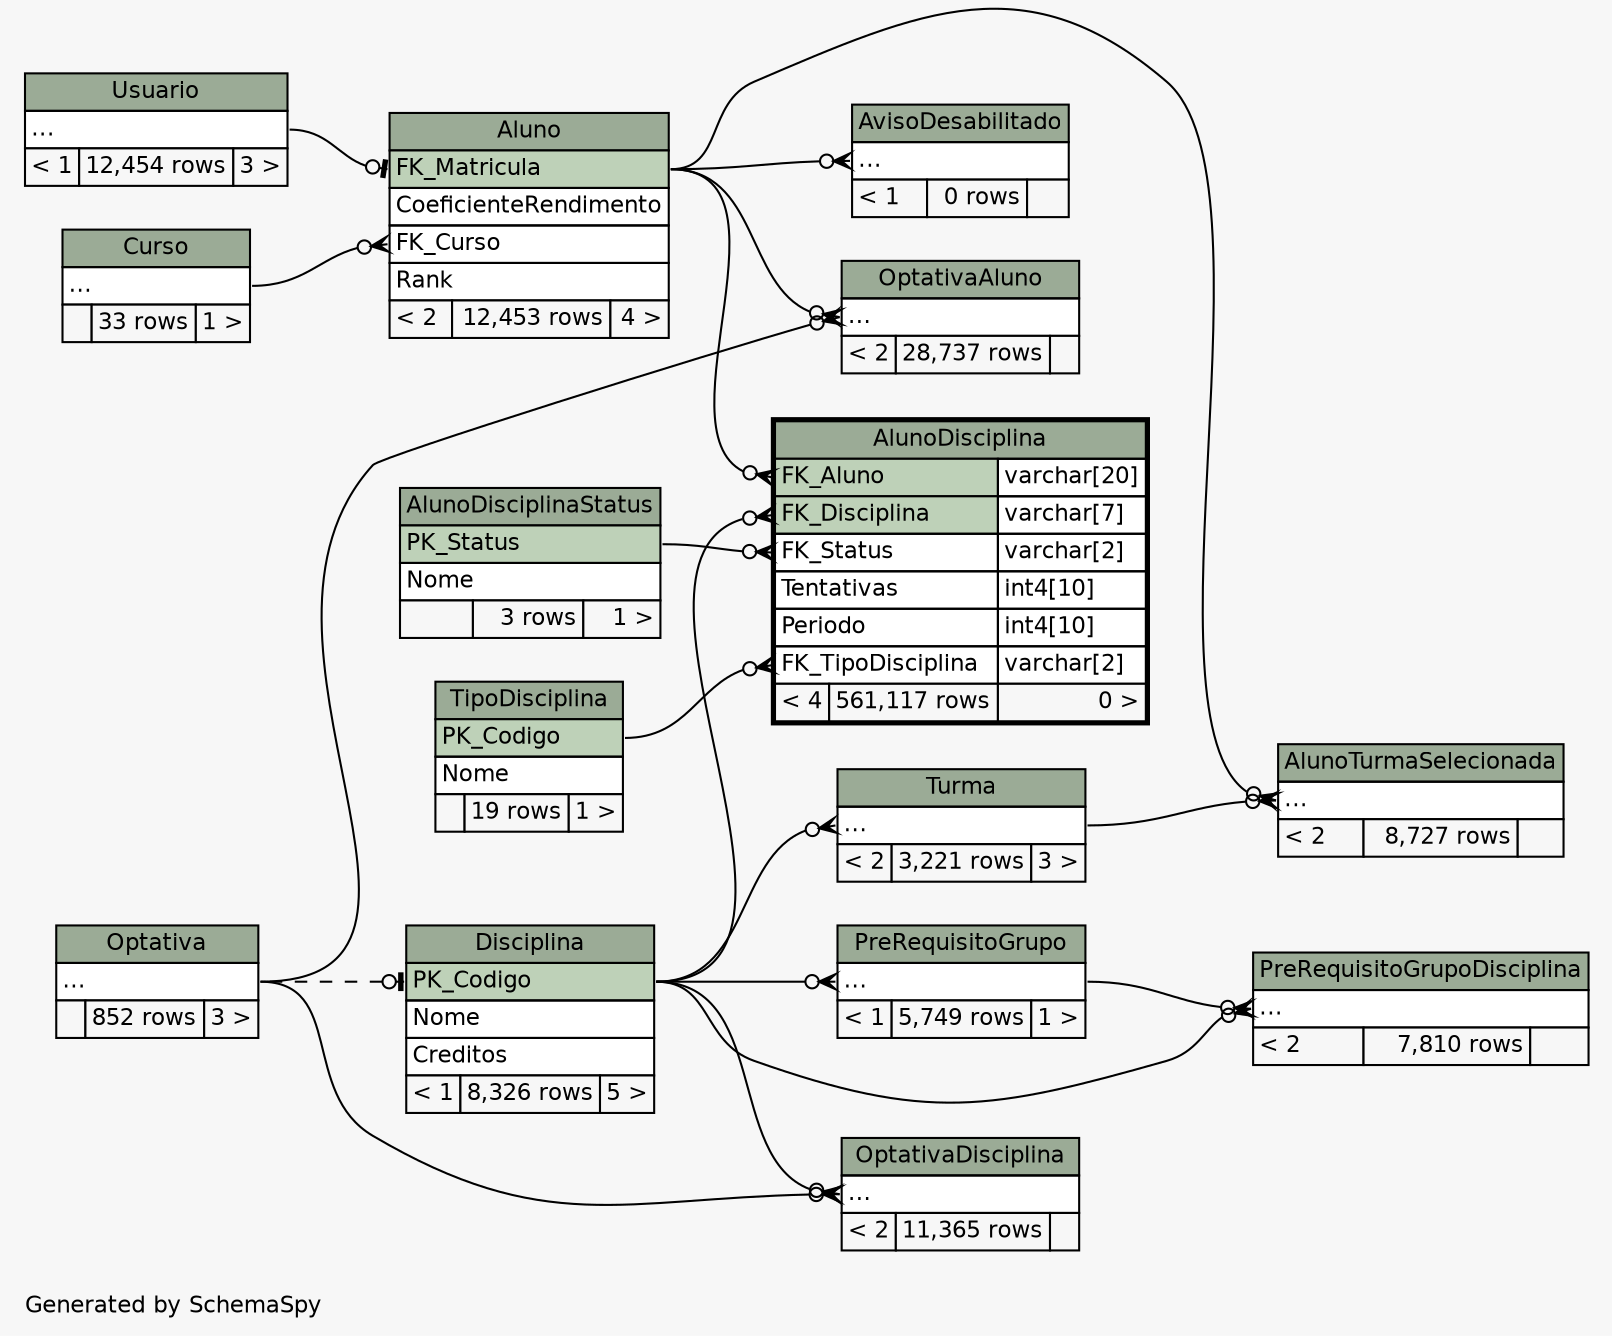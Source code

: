 // dot 2.36.0 on Linux 3.13.0-24-generic
// SchemaSpy rev 590
digraph "impliedTwoDegreesRelationshipsDiagram" {
  graph [
    rankdir="RL"
    bgcolor="#f7f7f7"
    label="\nGenerated by SchemaSpy"
    labeljust="l"
    nodesep="0.18"
    ranksep="0.46"
    fontname="Helvetica"
    fontsize="11"
  ];
  node [
    fontname="Helvetica"
    fontsize="11"
    shape="plaintext"
  ];
  edge [
    arrowsize="0.8"
  ];
  "Aluno":"FK_Curso":w -> "Curso":"elipses":e [arrowhead=none dir=back arrowtail=crowodot];
  "Aluno":"FK_Matricula":w -> "Usuario":"elipses":e [arrowhead=none dir=back arrowtail=teeodot];
  "AlunoDisciplina":"FK_Aluno":w -> "Aluno":"FK_Matricula":e [arrowhead=none dir=back arrowtail=crowodot];
  "AlunoDisciplina":"FK_Disciplina":w -> "Disciplina":"PK_Codigo":e [arrowhead=none dir=back arrowtail=crowodot];
  "AlunoDisciplina":"FK_Status":w -> "AlunoDisciplinaStatus":"PK_Status":e [arrowhead=none dir=back arrowtail=crowodot];
  "AlunoDisciplina":"FK_TipoDisciplina":w -> "TipoDisciplina":"PK_Codigo":e [arrowhead=none dir=back arrowtail=crowodot];
  "AlunoTurmaSelecionada":"elipses":w -> "Aluno":"FK_Matricula":e [arrowhead=none dir=back arrowtail=crowodot];
  "AlunoTurmaSelecionada":"elipses":w -> "Turma":"elipses":e [arrowhead=none dir=back arrowtail=crowodot];
  "AvisoDesabilitado":"elipses":w -> "Aluno":"FK_Matricula":e [arrowhead=none dir=back arrowtail=crowodot];
  "Disciplina":"PK_Codigo":w -> "Optativa":"elipses":e [arrowhead=none dir=back arrowtail=teeodot style=dashed];
  "OptativaAluno":"elipses":w -> "Aluno":"FK_Matricula":e [arrowhead=none dir=back arrowtail=crowodot];
  "OptativaAluno":"elipses":w -> "Optativa":"elipses":e [arrowhead=none dir=back arrowtail=crowodot];
  "OptativaDisciplina":"elipses":w -> "Disciplina":"PK_Codigo":e [arrowhead=none dir=back arrowtail=crowodot];
  "OptativaDisciplina":"elipses":w -> "Optativa":"elipses":e [arrowhead=none dir=back arrowtail=crowodot];
  "PreRequisitoGrupo":"elipses":w -> "Disciplina":"PK_Codigo":e [arrowhead=none dir=back arrowtail=crowodot];
  "PreRequisitoGrupoDisciplina":"elipses":w -> "Disciplina":"PK_Codigo":e [arrowhead=none dir=back arrowtail=crowodot];
  "PreRequisitoGrupoDisciplina":"elipses":w -> "PreRequisitoGrupo":"elipses":e [arrowhead=none dir=back arrowtail=crowodot];
  "Turma":"elipses":w -> "Disciplina":"PK_Codigo":e [arrowhead=none dir=back arrowtail=crowodot];
  "Aluno" [
    label=<
    <TABLE BORDER="0" CELLBORDER="1" CELLSPACING="0" BGCOLOR="#ffffff">
      <TR><TD COLSPAN="3" BGCOLOR="#9bab96" ALIGN="CENTER">Aluno</TD></TR>
      <TR><TD PORT="FK_Matricula" COLSPAN="3" BGCOLOR="#bed1b8" ALIGN="LEFT">FK_Matricula</TD></TR>
      <TR><TD PORT="CoeficienteRendimento" COLSPAN="3" ALIGN="LEFT">CoeficienteRendimento</TD></TR>
      <TR><TD PORT="FK_Curso" COLSPAN="3" ALIGN="LEFT">FK_Curso</TD></TR>
      <TR><TD PORT="Rank" COLSPAN="3" ALIGN="LEFT">Rank</TD></TR>
      <TR><TD ALIGN="LEFT" BGCOLOR="#f7f7f7">&lt; 2</TD><TD ALIGN="RIGHT" BGCOLOR="#f7f7f7">12,453 rows</TD><TD ALIGN="RIGHT" BGCOLOR="#f7f7f7">4 &gt;</TD></TR>
    </TABLE>>
    URL="Aluno.html"
    tooltip="Aluno"
  ];
  "AlunoDisciplina" [
    label=<
    <TABLE BORDER="2" CELLBORDER="1" CELLSPACING="0" BGCOLOR="#ffffff">
      <TR><TD COLSPAN="3" BGCOLOR="#9bab96" ALIGN="CENTER">AlunoDisciplina</TD></TR>
      <TR><TD PORT="FK_Aluno" COLSPAN="2" BGCOLOR="#bed1b8" ALIGN="LEFT">FK_Aluno</TD><TD PORT="FK_Aluno.type" ALIGN="LEFT">varchar[20]</TD></TR>
      <TR><TD PORT="FK_Disciplina" COLSPAN="2" BGCOLOR="#bed1b8" ALIGN="LEFT">FK_Disciplina</TD><TD PORT="FK_Disciplina.type" ALIGN="LEFT">varchar[7]</TD></TR>
      <TR><TD PORT="FK_Status" COLSPAN="2" ALIGN="LEFT">FK_Status</TD><TD PORT="FK_Status.type" ALIGN="LEFT">varchar[2]</TD></TR>
      <TR><TD PORT="Tentativas" COLSPAN="2" ALIGN="LEFT">Tentativas</TD><TD PORT="Tentativas.type" ALIGN="LEFT">int4[10]</TD></TR>
      <TR><TD PORT="Periodo" COLSPAN="2" ALIGN="LEFT">Periodo</TD><TD PORT="Periodo.type" ALIGN="LEFT">int4[10]</TD></TR>
      <TR><TD PORT="FK_TipoDisciplina" COLSPAN="2" ALIGN="LEFT">FK_TipoDisciplina</TD><TD PORT="FK_TipoDisciplina.type" ALIGN="LEFT">varchar[2]</TD></TR>
      <TR><TD ALIGN="LEFT" BGCOLOR="#f7f7f7">&lt; 4</TD><TD ALIGN="RIGHT" BGCOLOR="#f7f7f7">561,117 rows</TD><TD ALIGN="RIGHT" BGCOLOR="#f7f7f7">0 &gt;</TD></TR>
    </TABLE>>
    URL="AlunoDisciplina.html"
    tooltip="AlunoDisciplina"
  ];
  "AlunoDisciplinaStatus" [
    label=<
    <TABLE BORDER="0" CELLBORDER="1" CELLSPACING="0" BGCOLOR="#ffffff">
      <TR><TD COLSPAN="3" BGCOLOR="#9bab96" ALIGN="CENTER">AlunoDisciplinaStatus</TD></TR>
      <TR><TD PORT="PK_Status" COLSPAN="3" BGCOLOR="#bed1b8" ALIGN="LEFT">PK_Status</TD></TR>
      <TR><TD PORT="Nome" COLSPAN="3" ALIGN="LEFT">Nome</TD></TR>
      <TR><TD ALIGN="LEFT" BGCOLOR="#f7f7f7">  </TD><TD ALIGN="RIGHT" BGCOLOR="#f7f7f7">3 rows</TD><TD ALIGN="RIGHT" BGCOLOR="#f7f7f7">1 &gt;</TD></TR>
    </TABLE>>
    URL="AlunoDisciplinaStatus.html"
    tooltip="AlunoDisciplinaStatus"
  ];
  "AlunoTurmaSelecionada" [
    label=<
    <TABLE BORDER="0" CELLBORDER="1" CELLSPACING="0" BGCOLOR="#ffffff">
      <TR><TD COLSPAN="3" BGCOLOR="#9bab96" ALIGN="CENTER">AlunoTurmaSelecionada</TD></TR>
      <TR><TD PORT="elipses" COLSPAN="3" ALIGN="LEFT">...</TD></TR>
      <TR><TD ALIGN="LEFT" BGCOLOR="#f7f7f7">&lt; 2</TD><TD ALIGN="RIGHT" BGCOLOR="#f7f7f7">8,727 rows</TD><TD ALIGN="RIGHT" BGCOLOR="#f7f7f7">  </TD></TR>
    </TABLE>>
    URL="AlunoTurmaSelecionada.html"
    tooltip="AlunoTurmaSelecionada"
  ];
  "AvisoDesabilitado" [
    label=<
    <TABLE BORDER="0" CELLBORDER="1" CELLSPACING="0" BGCOLOR="#ffffff">
      <TR><TD COLSPAN="3" BGCOLOR="#9bab96" ALIGN="CENTER">AvisoDesabilitado</TD></TR>
      <TR><TD PORT="elipses" COLSPAN="3" ALIGN="LEFT">...</TD></TR>
      <TR><TD ALIGN="LEFT" BGCOLOR="#f7f7f7">&lt; 1</TD><TD ALIGN="RIGHT" BGCOLOR="#f7f7f7">0 rows</TD><TD ALIGN="RIGHT" BGCOLOR="#f7f7f7">  </TD></TR>
    </TABLE>>
    URL="AvisoDesabilitado.html"
    tooltip="AvisoDesabilitado"
  ];
  "Curso" [
    label=<
    <TABLE BORDER="0" CELLBORDER="1" CELLSPACING="0" BGCOLOR="#ffffff">
      <TR><TD COLSPAN="3" BGCOLOR="#9bab96" ALIGN="CENTER">Curso</TD></TR>
      <TR><TD PORT="elipses" COLSPAN="3" ALIGN="LEFT">...</TD></TR>
      <TR><TD ALIGN="LEFT" BGCOLOR="#f7f7f7">  </TD><TD ALIGN="RIGHT" BGCOLOR="#f7f7f7">33 rows</TD><TD ALIGN="RIGHT" BGCOLOR="#f7f7f7">1 &gt;</TD></TR>
    </TABLE>>
    URL="Curso.html"
    tooltip="Curso"
  ];
  "Disciplina" [
    label=<
    <TABLE BORDER="0" CELLBORDER="1" CELLSPACING="0" BGCOLOR="#ffffff">
      <TR><TD COLSPAN="3" BGCOLOR="#9bab96" ALIGN="CENTER">Disciplina</TD></TR>
      <TR><TD PORT="PK_Codigo" COLSPAN="3" BGCOLOR="#bed1b8" ALIGN="LEFT">PK_Codigo</TD></TR>
      <TR><TD PORT="Nome" COLSPAN="3" ALIGN="LEFT">Nome</TD></TR>
      <TR><TD PORT="Creditos" COLSPAN="3" ALIGN="LEFT">Creditos</TD></TR>
      <TR><TD ALIGN="LEFT" BGCOLOR="#f7f7f7">&lt; 1</TD><TD ALIGN="RIGHT" BGCOLOR="#f7f7f7">8,326 rows</TD><TD ALIGN="RIGHT" BGCOLOR="#f7f7f7">5 &gt;</TD></TR>
    </TABLE>>
    URL="Disciplina.html"
    tooltip="Disciplina"
  ];
  "Optativa" [
    label=<
    <TABLE BORDER="0" CELLBORDER="1" CELLSPACING="0" BGCOLOR="#ffffff">
      <TR><TD COLSPAN="3" BGCOLOR="#9bab96" ALIGN="CENTER">Optativa</TD></TR>
      <TR><TD PORT="elipses" COLSPAN="3" ALIGN="LEFT">...</TD></TR>
      <TR><TD ALIGN="LEFT" BGCOLOR="#f7f7f7">  </TD><TD ALIGN="RIGHT" BGCOLOR="#f7f7f7">852 rows</TD><TD ALIGN="RIGHT" BGCOLOR="#f7f7f7">3 &gt;</TD></TR>
    </TABLE>>
    URL="Optativa.html"
    tooltip="Optativa"
  ];
  "OptativaAluno" [
    label=<
    <TABLE BORDER="0" CELLBORDER="1" CELLSPACING="0" BGCOLOR="#ffffff">
      <TR><TD COLSPAN="3" BGCOLOR="#9bab96" ALIGN="CENTER">OptativaAluno</TD></TR>
      <TR><TD PORT="elipses" COLSPAN="3" ALIGN="LEFT">...</TD></TR>
      <TR><TD ALIGN="LEFT" BGCOLOR="#f7f7f7">&lt; 2</TD><TD ALIGN="RIGHT" BGCOLOR="#f7f7f7">28,737 rows</TD><TD ALIGN="RIGHT" BGCOLOR="#f7f7f7">  </TD></TR>
    </TABLE>>
    URL="OptativaAluno.html"
    tooltip="OptativaAluno"
  ];
  "OptativaDisciplina" [
    label=<
    <TABLE BORDER="0" CELLBORDER="1" CELLSPACING="0" BGCOLOR="#ffffff">
      <TR><TD COLSPAN="3" BGCOLOR="#9bab96" ALIGN="CENTER">OptativaDisciplina</TD></TR>
      <TR><TD PORT="elipses" COLSPAN="3" ALIGN="LEFT">...</TD></TR>
      <TR><TD ALIGN="LEFT" BGCOLOR="#f7f7f7">&lt; 2</TD><TD ALIGN="RIGHT" BGCOLOR="#f7f7f7">11,365 rows</TD><TD ALIGN="RIGHT" BGCOLOR="#f7f7f7">  </TD></TR>
    </TABLE>>
    URL="OptativaDisciplina.html"
    tooltip="OptativaDisciplina"
  ];
  "PreRequisitoGrupo" [
    label=<
    <TABLE BORDER="0" CELLBORDER="1" CELLSPACING="0" BGCOLOR="#ffffff">
      <TR><TD COLSPAN="3" BGCOLOR="#9bab96" ALIGN="CENTER">PreRequisitoGrupo</TD></TR>
      <TR><TD PORT="elipses" COLSPAN="3" ALIGN="LEFT">...</TD></TR>
      <TR><TD ALIGN="LEFT" BGCOLOR="#f7f7f7">&lt; 1</TD><TD ALIGN="RIGHT" BGCOLOR="#f7f7f7">5,749 rows</TD><TD ALIGN="RIGHT" BGCOLOR="#f7f7f7">1 &gt;</TD></TR>
    </TABLE>>
    URL="PreRequisitoGrupo.html"
    tooltip="PreRequisitoGrupo"
  ];
  "PreRequisitoGrupoDisciplina" [
    label=<
    <TABLE BORDER="0" CELLBORDER="1" CELLSPACING="0" BGCOLOR="#ffffff">
      <TR><TD COLSPAN="3" BGCOLOR="#9bab96" ALIGN="CENTER">PreRequisitoGrupoDisciplina</TD></TR>
      <TR><TD PORT="elipses" COLSPAN="3" ALIGN="LEFT">...</TD></TR>
      <TR><TD ALIGN="LEFT" BGCOLOR="#f7f7f7">&lt; 2</TD><TD ALIGN="RIGHT" BGCOLOR="#f7f7f7">7,810 rows</TD><TD ALIGN="RIGHT" BGCOLOR="#f7f7f7">  </TD></TR>
    </TABLE>>
    URL="PreRequisitoGrupoDisciplina.html"
    tooltip="PreRequisitoGrupoDisciplina"
  ];
  "TipoDisciplina" [
    label=<
    <TABLE BORDER="0" CELLBORDER="1" CELLSPACING="0" BGCOLOR="#ffffff">
      <TR><TD COLSPAN="3" BGCOLOR="#9bab96" ALIGN="CENTER">TipoDisciplina</TD></TR>
      <TR><TD PORT="PK_Codigo" COLSPAN="3" BGCOLOR="#bed1b8" ALIGN="LEFT">PK_Codigo</TD></TR>
      <TR><TD PORT="Nome" COLSPAN="3" ALIGN="LEFT">Nome</TD></TR>
      <TR><TD ALIGN="LEFT" BGCOLOR="#f7f7f7">  </TD><TD ALIGN="RIGHT" BGCOLOR="#f7f7f7">19 rows</TD><TD ALIGN="RIGHT" BGCOLOR="#f7f7f7">1 &gt;</TD></TR>
    </TABLE>>
    URL="TipoDisciplina.html"
    tooltip="TipoDisciplina"
  ];
  "Turma" [
    label=<
    <TABLE BORDER="0" CELLBORDER="1" CELLSPACING="0" BGCOLOR="#ffffff">
      <TR><TD COLSPAN="3" BGCOLOR="#9bab96" ALIGN="CENTER">Turma</TD></TR>
      <TR><TD PORT="elipses" COLSPAN="3" ALIGN="LEFT">...</TD></TR>
      <TR><TD ALIGN="LEFT" BGCOLOR="#f7f7f7">&lt; 2</TD><TD ALIGN="RIGHT" BGCOLOR="#f7f7f7">3,221 rows</TD><TD ALIGN="RIGHT" BGCOLOR="#f7f7f7">3 &gt;</TD></TR>
    </TABLE>>
    URL="Turma.html"
    tooltip="Turma"
  ];
  "Usuario" [
    label=<
    <TABLE BORDER="0" CELLBORDER="1" CELLSPACING="0" BGCOLOR="#ffffff">
      <TR><TD COLSPAN="3" BGCOLOR="#9bab96" ALIGN="CENTER">Usuario</TD></TR>
      <TR><TD PORT="elipses" COLSPAN="3" ALIGN="LEFT">...</TD></TR>
      <TR><TD ALIGN="LEFT" BGCOLOR="#f7f7f7">&lt; 1</TD><TD ALIGN="RIGHT" BGCOLOR="#f7f7f7">12,454 rows</TD><TD ALIGN="RIGHT" BGCOLOR="#f7f7f7">3 &gt;</TD></TR>
    </TABLE>>
    URL="Usuario.html"
    tooltip="Usuario"
  ];
}
